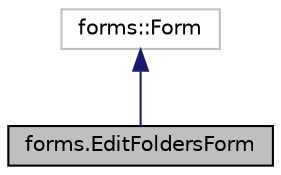 digraph "forms.EditFoldersForm"
{
 // LATEX_PDF_SIZE
  edge [fontname="Helvetica",fontsize="10",labelfontname="Helvetica",labelfontsize="10"];
  node [fontname="Helvetica",fontsize="10",shape=record];
  Node1 [label="forms.EditFoldersForm",height=0.2,width=0.4,color="black", fillcolor="grey75", style="filled", fontcolor="black",tooltip="Edit folders form that is used to add a new source folder."];
  Node2 -> Node1 [dir="back",color="midnightblue",fontsize="10",style="solid",fontname="Helvetica"];
  Node2 [label="forms::Form",height=0.2,width=0.4,color="grey75", fillcolor="white", style="filled",tooltip=" "];
}
